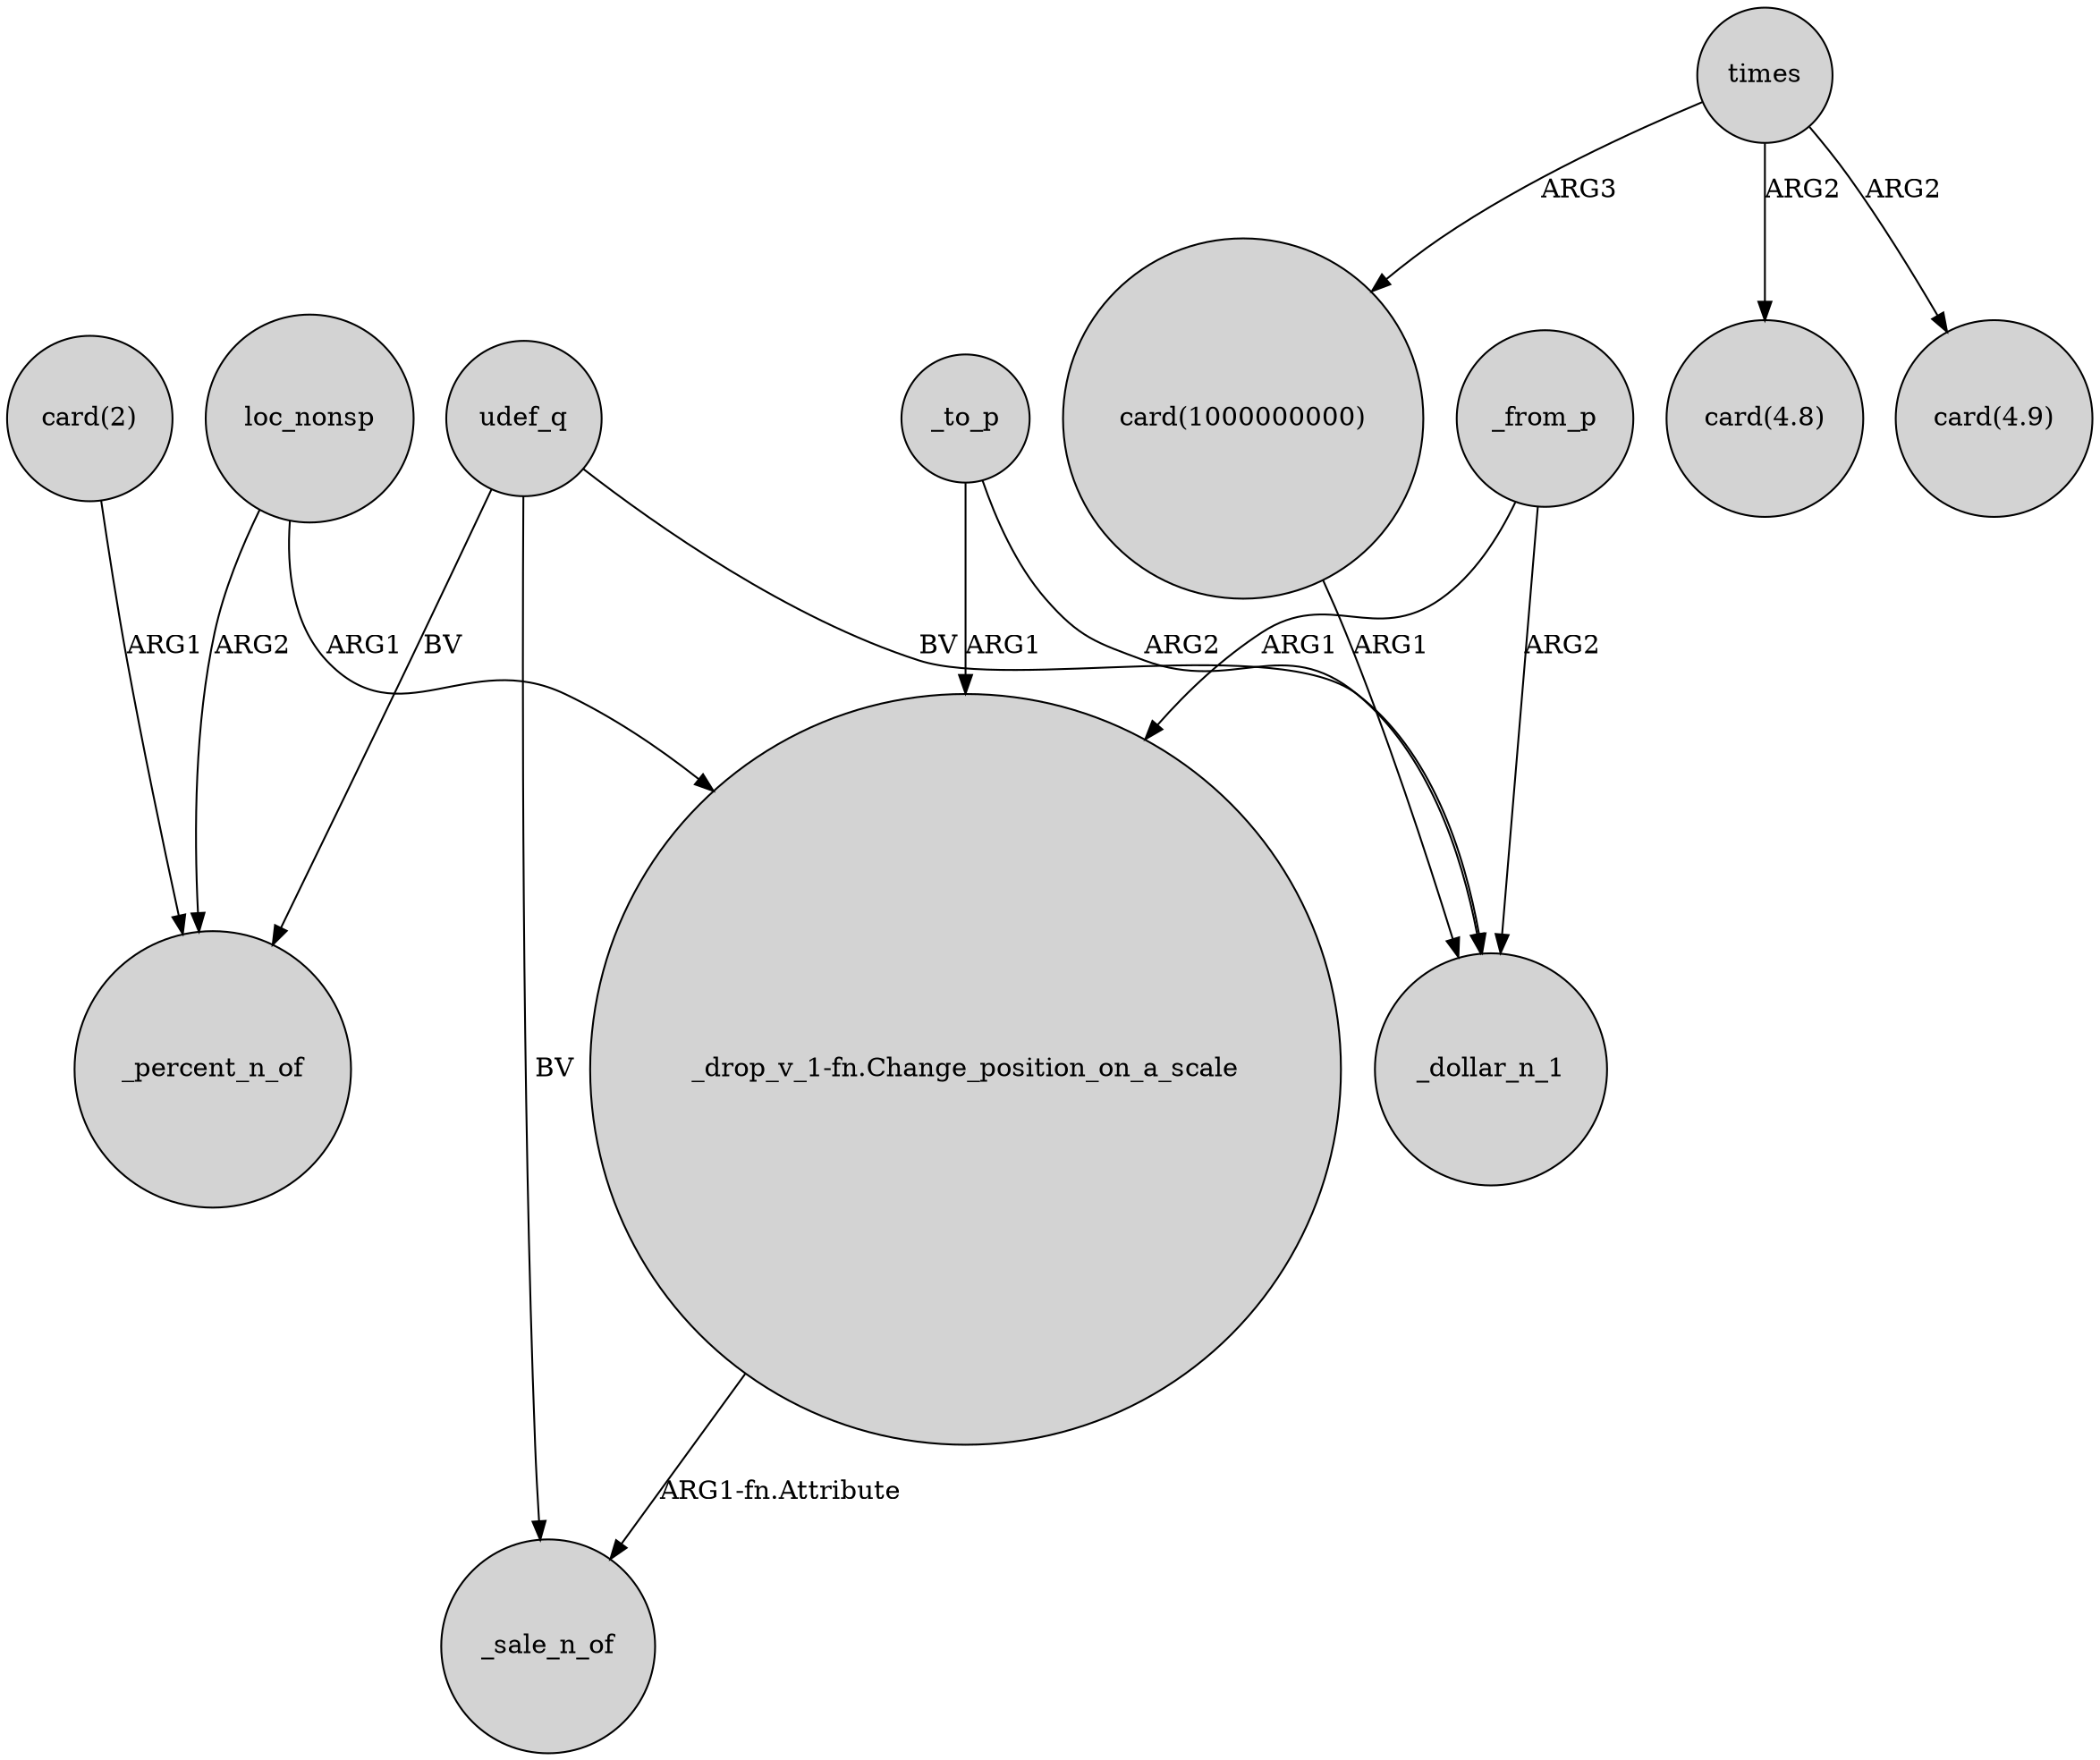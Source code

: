 digraph {
	node [shape=circle style=filled]
	"card(2)" -> _percent_n_of [label=ARG1]
	"card(1000000000)" -> _dollar_n_1 [label=ARG1]
	"_drop_v_1-fn.Change_position_on_a_scale" -> _sale_n_of [label="ARG1-fn.Attribute"]
	udef_q -> _percent_n_of [label=BV]
	_from_p -> "_drop_v_1-fn.Change_position_on_a_scale" [label=ARG1]
	_to_p -> "_drop_v_1-fn.Change_position_on_a_scale" [label=ARG1]
	udef_q -> _sale_n_of [label=BV]
	_to_p -> _dollar_n_1 [label=ARG2]
	times -> "card(1000000000)" [label=ARG3]
	times -> "card(4.8)" [label=ARG2]
	udef_q -> _dollar_n_1 [label=BV]
	_from_p -> _dollar_n_1 [label=ARG2]
	loc_nonsp -> "_drop_v_1-fn.Change_position_on_a_scale" [label=ARG1]
	times -> "card(4.9)" [label=ARG2]
	loc_nonsp -> _percent_n_of [label=ARG2]
}

